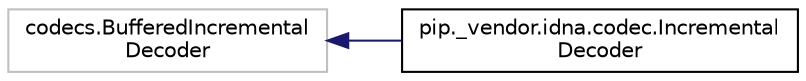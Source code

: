 digraph "Graphical Class Hierarchy"
{
 // LATEX_PDF_SIZE
  edge [fontname="Helvetica",fontsize="10",labelfontname="Helvetica",labelfontsize="10"];
  node [fontname="Helvetica",fontsize="10",shape=record];
  rankdir="LR";
  Node763 [label="codecs.BufferedIncremental\lDecoder",height=0.2,width=0.4,color="grey75", fillcolor="white", style="filled",tooltip=" "];
  Node763 -> Node0 [dir="back",color="midnightblue",fontsize="10",style="solid",fontname="Helvetica"];
  Node0 [label="pip._vendor.idna.codec.Incremental\lDecoder",height=0.2,width=0.4,color="black", fillcolor="white", style="filled",URL="$dd/dfc/classpip_1_1__vendor_1_1idna_1_1codec_1_1_incremental_decoder.html",tooltip=" "];
}
